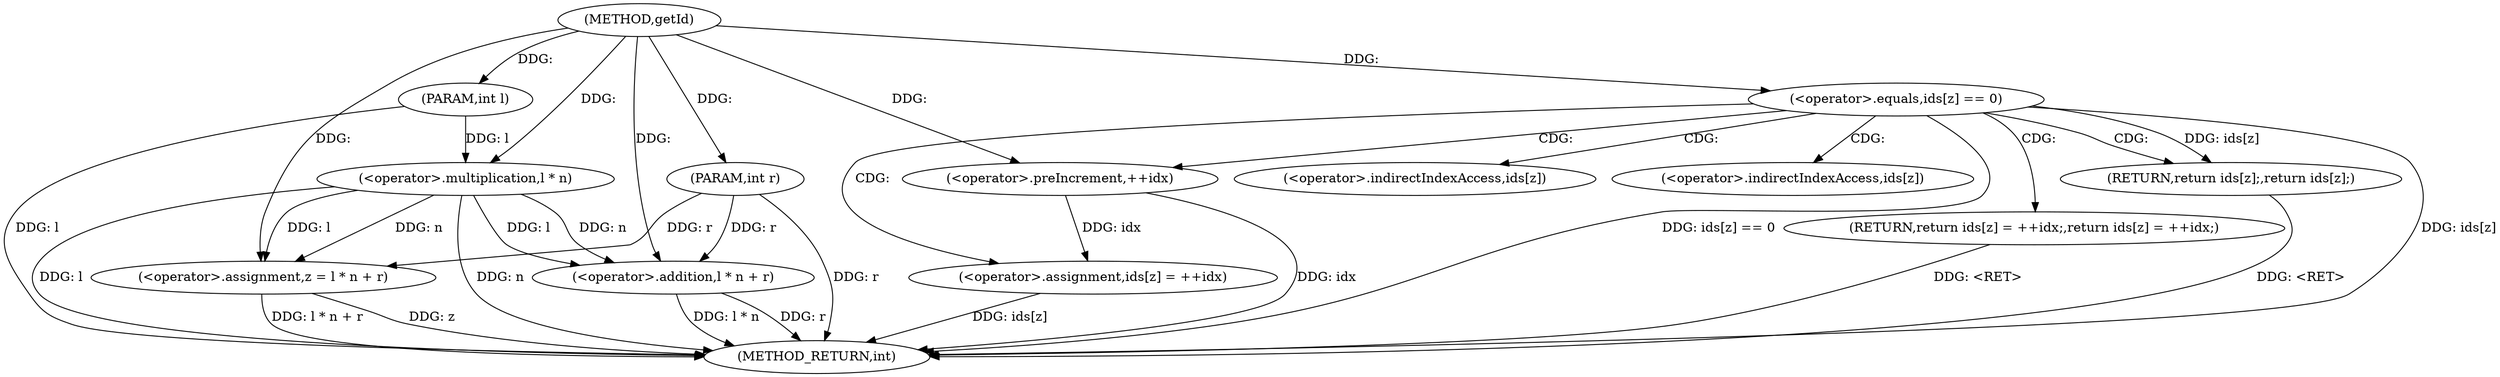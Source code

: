 digraph "getId" {  
"1000102" [label = "(METHOD,getId)" ]
"1000132" [label = "(METHOD_RETURN,int)" ]
"1000103" [label = "(PARAM,int l)" ]
"1000104" [label = "(PARAM,int r)" ]
"1000107" [label = "(<operator>.assignment,z = l * n + r)" ]
"1000115" [label = "(<operator>.equals,ids[z] == 0)" ]
"1000120" [label = "(RETURN,return ids[z] = ++idx;,return ids[z] = ++idx;)" ]
"1000109" [label = "(<operator>.addition,l * n + r)" ]
"1000121" [label = "(<operator>.assignment,ids[z] = ++idx)" ]
"1000128" [label = "(RETURN,return ids[z];,return ids[z];)" ]
"1000110" [label = "(<operator>.multiplication,l * n)" ]
"1000125" [label = "(<operator>.preIncrement,++idx)" ]
"1000122" [label = "(<operator>.indirectIndexAccess,ids[z])" ]
"1000129" [label = "(<operator>.indirectIndexAccess,ids[z])" ]
  "1000120" -> "1000132"  [ label = "DDG: <RET>"] 
  "1000103" -> "1000132"  [ label = "DDG: l"] 
  "1000104" -> "1000132"  [ label = "DDG: r"] 
  "1000107" -> "1000132"  [ label = "DDG: z"] 
  "1000110" -> "1000132"  [ label = "DDG: l"] 
  "1000109" -> "1000132"  [ label = "DDG: l * n"] 
  "1000109" -> "1000132"  [ label = "DDG: r"] 
  "1000107" -> "1000132"  [ label = "DDG: l * n + r"] 
  "1000115" -> "1000132"  [ label = "DDG: ids[z]"] 
  "1000115" -> "1000132"  [ label = "DDG: ids[z] == 0"] 
  "1000121" -> "1000132"  [ label = "DDG: ids[z]"] 
  "1000128" -> "1000132"  [ label = "DDG: <RET>"] 
  "1000125" -> "1000132"  [ label = "DDG: idx"] 
  "1000110" -> "1000132"  [ label = "DDG: n"] 
  "1000102" -> "1000103"  [ label = "DDG: "] 
  "1000102" -> "1000104"  [ label = "DDG: "] 
  "1000110" -> "1000107"  [ label = "DDG: n"] 
  "1000110" -> "1000107"  [ label = "DDG: l"] 
  "1000104" -> "1000107"  [ label = "DDG: r"] 
  "1000102" -> "1000107"  [ label = "DDG: "] 
  "1000110" -> "1000109"  [ label = "DDG: n"] 
  "1000110" -> "1000109"  [ label = "DDG: l"] 
  "1000104" -> "1000109"  [ label = "DDG: r"] 
  "1000102" -> "1000109"  [ label = "DDG: "] 
  "1000102" -> "1000115"  [ label = "DDG: "] 
  "1000115" -> "1000128"  [ label = "DDG: ids[z]"] 
  "1000103" -> "1000110"  [ label = "DDG: l"] 
  "1000102" -> "1000110"  [ label = "DDG: "] 
  "1000125" -> "1000121"  [ label = "DDG: idx"] 
  "1000102" -> "1000125"  [ label = "DDG: "] 
  "1000115" -> "1000128"  [ label = "CDG: "] 
  "1000115" -> "1000120"  [ label = "CDG: "] 
  "1000115" -> "1000121"  [ label = "CDG: "] 
  "1000115" -> "1000129"  [ label = "CDG: "] 
  "1000115" -> "1000125"  [ label = "CDG: "] 
  "1000115" -> "1000122"  [ label = "CDG: "] 
}
